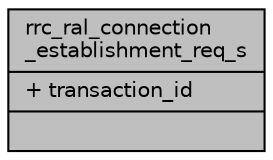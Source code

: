 digraph "rrc_ral_connection_establishment_req_s"
{
 // LATEX_PDF_SIZE
  edge [fontname="Helvetica",fontsize="10",labelfontname="Helvetica",labelfontsize="10"];
  node [fontname="Helvetica",fontsize="10",shape=record];
  Node1 [label="{rrc_ral_connection\l_establishment_req_s\n|+ transaction_id\l|}",height=0.2,width=0.4,color="black", fillcolor="grey75", style="filled", fontcolor="black",tooltip=" "];
}
